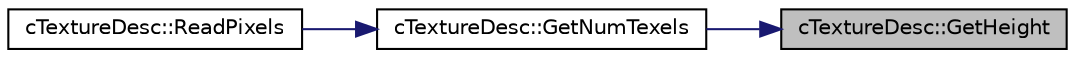 digraph "cTextureDesc::GetHeight"
{
 // LATEX_PDF_SIZE
  edge [fontname="Helvetica",fontsize="10",labelfontname="Helvetica",labelfontsize="10"];
  node [fontname="Helvetica",fontsize="10",shape=record];
  rankdir="RL";
  Node1 [label="cTextureDesc::GetHeight",height=0.2,width=0.4,color="black", fillcolor="grey75", style="filled", fontcolor="black",tooltip=" "];
  Node1 -> Node2 [dir="back",color="midnightblue",fontsize="10",style="solid",fontname="Helvetica"];
  Node2 [label="cTextureDesc::GetNumTexels",height=0.2,width=0.4,color="black", fillcolor="white", style="filled",URL="$classc_texture_desc.html#a1c594a158d3665e3bca742979cd0df7f",tooltip=" "];
  Node2 -> Node3 [dir="back",color="midnightblue",fontsize="10",style="solid",fontname="Helvetica"];
  Node3 [label="cTextureDesc::ReadPixels",height=0.2,width=0.4,color="black", fillcolor="white", style="filled",URL="$classc_texture_desc.html#a89928d8b7219db400bc5a0b2e9453842",tooltip=" "];
}
